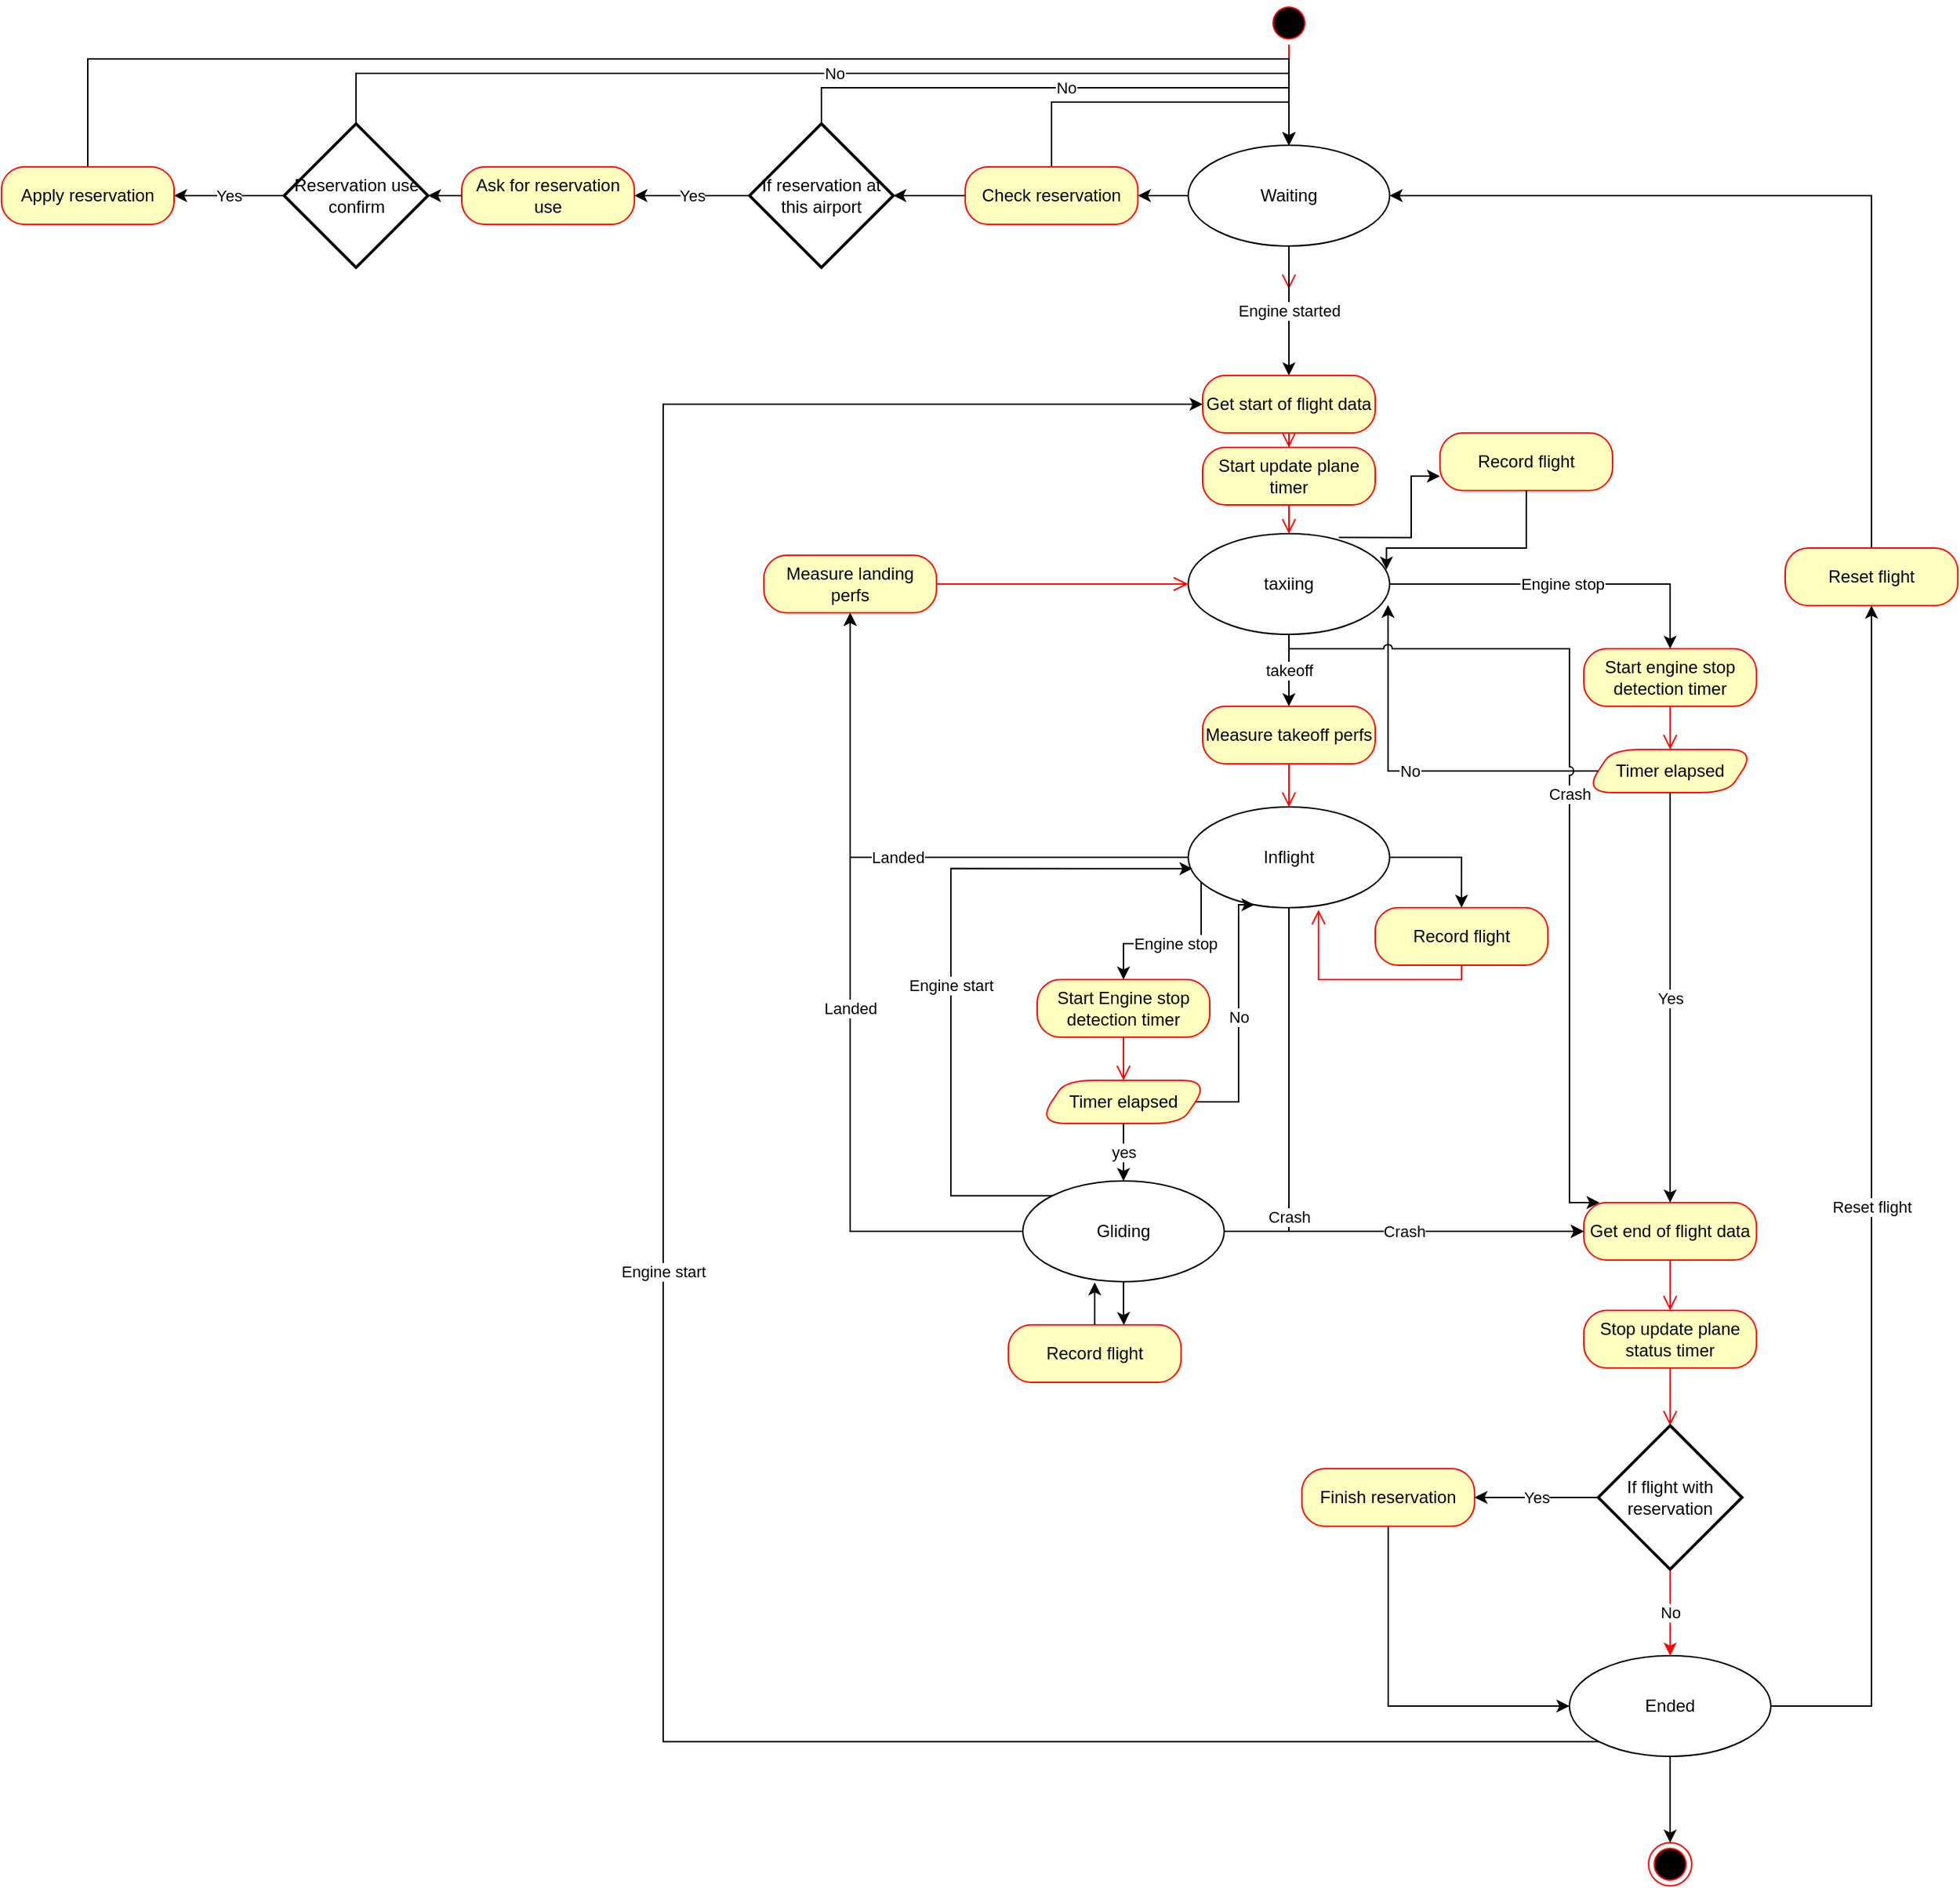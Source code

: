 <mxfile version="28.2.8">
  <diagram name="Page-1" id="NUmia3G6PODw2450Q20q">
    <mxGraphModel dx="2253" dy="2015" grid="1" gridSize="10" guides="1" tooltips="1" connect="1" arrows="1" fold="1" page="1" pageScale="1" pageWidth="827" pageHeight="1169" math="0" shadow="0">
      <root>
        <mxCell id="0" />
        <mxCell id="1" parent="0" />
        <mxCell id="42HSKnP8QLDhm_dFGF99-1" value="" style="ellipse;html=1;shape=startState;fillColor=#000000;strokeColor=#ff0000;" parent="1" vertex="1">
          <mxGeometry x="270" y="-80" width="30" height="30" as="geometry" />
        </mxCell>
        <mxCell id="42HSKnP8QLDhm_dFGF99-2" value="" style="edgeStyle=orthogonalEdgeStyle;html=1;verticalAlign=bottom;endArrow=open;endSize=8;strokeColor=#ff0000;rounded=0;" parent="1" source="42HSKnP8QLDhm_dFGF99-1" edge="1">
          <mxGeometry relative="1" as="geometry">
            <mxPoint x="285" y="120" as="targetPoint" />
          </mxGeometry>
        </mxCell>
        <mxCell id="42HSKnP8QLDhm_dFGF99-5" value="Engine started" style="edgeStyle=orthogonalEdgeStyle;rounded=0;orthogonalLoop=1;jettySize=auto;html=1;entryX=0.5;entryY=0;entryDx=0;entryDy=0;" parent="1" source="42HSKnP8QLDhm_dFGF99-3" target="42HSKnP8QLDhm_dFGF99-21" edge="1">
          <mxGeometry relative="1" as="geometry" />
        </mxCell>
        <mxCell id="SBM2Wogxa283-AGqD7Yx-2" style="edgeStyle=orthogonalEdgeStyle;rounded=0;orthogonalLoop=1;jettySize=auto;html=1;" parent="1" source="42HSKnP8QLDhm_dFGF99-3" target="SBM2Wogxa283-AGqD7Yx-1" edge="1">
          <mxGeometry relative="1" as="geometry" />
        </mxCell>
        <mxCell id="42HSKnP8QLDhm_dFGF99-3" value="Waiting" style="ellipse;whiteSpace=wrap;html=1;" parent="1" vertex="1">
          <mxGeometry x="215" y="20" width="140" height="70" as="geometry" />
        </mxCell>
        <mxCell id="42HSKnP8QLDhm_dFGF99-9" value="takeoff" style="edgeStyle=orthogonalEdgeStyle;rounded=0;orthogonalLoop=1;jettySize=auto;html=1;" parent="1" source="42HSKnP8QLDhm_dFGF99-4" target="42HSKnP8QLDhm_dFGF99-25" edge="1">
          <mxGeometry relative="1" as="geometry" />
        </mxCell>
        <mxCell id="42HSKnP8QLDhm_dFGF99-15" value="Engine stop" style="edgeStyle=orthogonalEdgeStyle;rounded=0;orthogonalLoop=1;jettySize=auto;html=1;entryX=0.5;entryY=0;entryDx=0;entryDy=0;" parent="1" source="42HSKnP8QLDhm_dFGF99-4" target="YDgDwDyBAp22KNGMu-CX-1" edge="1">
          <mxGeometry relative="1" as="geometry">
            <mxPoint x="435" y="325" as="targetPoint" />
          </mxGeometry>
        </mxCell>
        <mxCell id="YDgDwDyBAp22KNGMu-CX-39" style="edgeStyle=orthogonalEdgeStyle;rounded=0;orthogonalLoop=1;jettySize=auto;html=1;entryX=0;entryY=0.75;entryDx=0;entryDy=0;exitX=0.748;exitY=0.038;exitDx=0;exitDy=0;exitPerimeter=0;" parent="1" source="42HSKnP8QLDhm_dFGF99-4" target="YDgDwDyBAp22KNGMu-CX-38" edge="1">
          <mxGeometry relative="1" as="geometry">
            <Array as="points">
              <mxPoint x="370" y="293" />
              <mxPoint x="370" y="250" />
            </Array>
          </mxGeometry>
        </mxCell>
        <mxCell id="42HSKnP8QLDhm_dFGF99-4" value="taxiing" style="ellipse;whiteSpace=wrap;html=1;" parent="1" vertex="1">
          <mxGeometry x="215" y="290" width="140" height="70" as="geometry" />
        </mxCell>
        <mxCell id="42HSKnP8QLDhm_dFGF99-11" value="Crash" style="edgeStyle=orthogonalEdgeStyle;rounded=0;orthogonalLoop=1;jettySize=auto;html=1;entryX=0;entryY=0.5;entryDx=0;entryDy=0;exitX=0.5;exitY=1;exitDx=0;exitDy=0;" parent="1" source="42HSKnP8QLDhm_dFGF99-8" target="42HSKnP8QLDhm_dFGF99-18" edge="1">
          <mxGeometry relative="1" as="geometry" />
        </mxCell>
        <mxCell id="42HSKnP8QLDhm_dFGF99-13" value="Landed" style="edgeStyle=orthogonalEdgeStyle;rounded=0;orthogonalLoop=1;jettySize=auto;html=1;entryX=0.5;entryY=1;entryDx=0;entryDy=0;exitX=0;exitY=0.5;exitDx=0;exitDy=0;" parent="1" source="42HSKnP8QLDhm_dFGF99-8" target="42HSKnP8QLDhm_dFGF99-23" edge="1">
          <mxGeometry relative="1" as="geometry" />
        </mxCell>
        <mxCell id="YDgDwDyBAp22KNGMu-CX-14" value="Engine stop" style="edgeStyle=orthogonalEdgeStyle;rounded=0;orthogonalLoop=1;jettySize=auto;html=1;exitX=0.064;exitY=0.743;exitDx=0;exitDy=0;exitPerimeter=0;" parent="1" source="42HSKnP8QLDhm_dFGF99-8" target="YDgDwDyBAp22KNGMu-CX-21" edge="1">
          <mxGeometry relative="1" as="geometry" />
        </mxCell>
        <mxCell id="YDgDwDyBAp22KNGMu-CX-33" style="edgeStyle=orthogonalEdgeStyle;rounded=0;orthogonalLoop=1;jettySize=auto;html=1;exitX=1;exitY=0.5;exitDx=0;exitDy=0;" parent="1" source="42HSKnP8QLDhm_dFGF99-8" target="YDgDwDyBAp22KNGMu-CX-31" edge="1">
          <mxGeometry relative="1" as="geometry" />
        </mxCell>
        <mxCell id="42HSKnP8QLDhm_dFGF99-8" value="Inflight" style="ellipse;whiteSpace=wrap;html=1;" parent="1" vertex="1">
          <mxGeometry x="215" y="480" width="140" height="70" as="geometry" />
        </mxCell>
        <mxCell id="42HSKnP8QLDhm_dFGF99-16" value="" style="ellipse;html=1;shape=endState;fillColor=#000000;strokeColor=#ff0000;" parent="1" vertex="1">
          <mxGeometry x="535" y="1200" width="30" height="30" as="geometry" />
        </mxCell>
        <mxCell id="42HSKnP8QLDhm_dFGF99-18" value="Get end of flight data" style="rounded=1;whiteSpace=wrap;html=1;arcSize=40;fontColor=#000000;fillColor=#ffffc0;strokeColor=#ff0000;" parent="1" vertex="1">
          <mxGeometry x="490" y="755" width="120" height="40" as="geometry" />
        </mxCell>
        <mxCell id="42HSKnP8QLDhm_dFGF99-19" value="" style="edgeStyle=orthogonalEdgeStyle;html=1;verticalAlign=bottom;endArrow=open;endSize=8;strokeColor=#ff0000;rounded=0;entryX=0.5;entryY=0;entryDx=0;entryDy=0;" parent="1" source="42HSKnP8QLDhm_dFGF99-18" target="YDgDwDyBAp22KNGMu-CX-49" edge="1">
          <mxGeometry relative="1" as="geometry">
            <mxPoint x="480" y="760" as="targetPoint" />
          </mxGeometry>
        </mxCell>
        <mxCell id="42HSKnP8QLDhm_dFGF99-21" value="Get start of flight data" style="rounded=1;whiteSpace=wrap;html=1;arcSize=40;fontColor=#000000;fillColor=#ffffc0;strokeColor=#ff0000;" parent="1" vertex="1">
          <mxGeometry x="225" y="180" width="120" height="40" as="geometry" />
        </mxCell>
        <mxCell id="42HSKnP8QLDhm_dFGF99-22" value="" style="edgeStyle=orthogonalEdgeStyle;html=1;verticalAlign=bottom;endArrow=open;endSize=8;strokeColor=#ff0000;rounded=0;entryX=0.5;entryY=0;entryDx=0;entryDy=0;" parent="1" source="42HSKnP8QLDhm_dFGF99-21" target="YDgDwDyBAp22KNGMu-CX-46" edge="1">
          <mxGeometry relative="1" as="geometry">
            <mxPoint x="490" y="250" as="targetPoint" />
          </mxGeometry>
        </mxCell>
        <mxCell id="42HSKnP8QLDhm_dFGF99-23" value="Measure landing perfs" style="rounded=1;whiteSpace=wrap;html=1;arcSize=40;fontColor=#000000;fillColor=#ffffc0;strokeColor=#ff0000;" parent="1" vertex="1">
          <mxGeometry x="-80" y="305" width="120" height="40" as="geometry" />
        </mxCell>
        <mxCell id="42HSKnP8QLDhm_dFGF99-24" value="" style="edgeStyle=orthogonalEdgeStyle;html=1;verticalAlign=bottom;endArrow=open;endSize=8;strokeColor=#ff0000;rounded=0;entryX=0;entryY=0.5;entryDx=0;entryDy=0;exitX=1;exitY=0.5;exitDx=0;exitDy=0;" parent="1" source="42HSKnP8QLDhm_dFGF99-23" target="42HSKnP8QLDhm_dFGF99-4" edge="1">
          <mxGeometry relative="1" as="geometry">
            <mxPoint x="120" y="480" as="targetPoint" />
          </mxGeometry>
        </mxCell>
        <mxCell id="42HSKnP8QLDhm_dFGF99-25" value="Measure takeoff perfs" style="rounded=1;whiteSpace=wrap;html=1;arcSize=40;fontColor=#000000;fillColor=#ffffc0;strokeColor=#ff0000;" parent="1" vertex="1">
          <mxGeometry x="225" y="410" width="120" height="40" as="geometry" />
        </mxCell>
        <mxCell id="42HSKnP8QLDhm_dFGF99-26" value="" style="edgeStyle=orthogonalEdgeStyle;html=1;verticalAlign=bottom;endArrow=open;endSize=8;strokeColor=#ff0000;rounded=0;" parent="1" source="42HSKnP8QLDhm_dFGF99-25" target="42HSKnP8QLDhm_dFGF99-8" edge="1">
          <mxGeometry relative="1" as="geometry">
            <mxPoint x="414" y="550" as="targetPoint" />
          </mxGeometry>
        </mxCell>
        <mxCell id="YDgDwDyBAp22KNGMu-CX-1" value="Start engine stop detection timer" style="rounded=1;whiteSpace=wrap;html=1;arcSize=40;fontColor=#000000;fillColor=#ffffc0;strokeColor=#ff0000;" parent="1" vertex="1">
          <mxGeometry x="490" y="370" width="120" height="40" as="geometry" />
        </mxCell>
        <mxCell id="YDgDwDyBAp22KNGMu-CX-2" value="" style="edgeStyle=orthogonalEdgeStyle;html=1;verticalAlign=bottom;endArrow=open;endSize=8;strokeColor=#ff0000;rounded=0;" parent="1" source="YDgDwDyBAp22KNGMu-CX-1" target="YDgDwDyBAp22KNGMu-CX-5" edge="1">
          <mxGeometry relative="1" as="geometry">
            <mxPoint x="480" y="460" as="targetPoint" />
          </mxGeometry>
        </mxCell>
        <mxCell id="YDgDwDyBAp22KNGMu-CX-7" value="Yes" style="edgeStyle=orthogonalEdgeStyle;rounded=0;orthogonalLoop=1;jettySize=auto;html=1;entryX=0.5;entryY=0;entryDx=0;entryDy=0;" parent="1" source="YDgDwDyBAp22KNGMu-CX-5" target="42HSKnP8QLDhm_dFGF99-18" edge="1">
          <mxGeometry relative="1" as="geometry" />
        </mxCell>
        <mxCell id="YDgDwDyBAp22KNGMu-CX-5" value="Timer elapsed" style="shape=parallelogram;perimeter=parallelogramPerimeter;whiteSpace=wrap;html=1;fixedSize=1;fillColor=#ffffc0;strokeColor=#ff0000;fontColor=#000000;rounded=1;arcSize=40;" parent="1" vertex="1">
          <mxGeometry x="490" y="440" width="120" height="30" as="geometry" />
        </mxCell>
        <mxCell id="YDgDwDyBAp22KNGMu-CX-16" value="Landed" style="edgeStyle=orthogonalEdgeStyle;rounded=0;orthogonalLoop=1;jettySize=auto;html=1;entryX=0.5;entryY=1;entryDx=0;entryDy=0;exitX=0;exitY=0.5;exitDx=0;exitDy=0;" parent="1" source="YDgDwDyBAp22KNGMu-CX-13" target="42HSKnP8QLDhm_dFGF99-23" edge="1">
          <mxGeometry relative="1" as="geometry" />
        </mxCell>
        <mxCell id="YDgDwDyBAp22KNGMu-CX-19" value="Crash" style="edgeStyle=orthogonalEdgeStyle;rounded=0;orthogonalLoop=1;jettySize=auto;html=1;entryX=0;entryY=0.5;entryDx=0;entryDy=0;exitX=1;exitY=0.5;exitDx=0;exitDy=0;" parent="1" source="YDgDwDyBAp22KNGMu-CX-13" target="42HSKnP8QLDhm_dFGF99-18" edge="1">
          <mxGeometry relative="1" as="geometry">
            <mxPoint x="430" y="755" as="targetPoint" />
          </mxGeometry>
        </mxCell>
        <mxCell id="YDgDwDyBAp22KNGMu-CX-42" style="edgeStyle=orthogonalEdgeStyle;rounded=0;orthogonalLoop=1;jettySize=auto;html=1;entryX=0.669;entryY=0.004;entryDx=0;entryDy=0;entryPerimeter=0;" parent="1" source="YDgDwDyBAp22KNGMu-CX-13" target="YDgDwDyBAp22KNGMu-CX-41" edge="1">
          <mxGeometry relative="1" as="geometry" />
        </mxCell>
        <mxCell id="YDgDwDyBAp22KNGMu-CX-13" value="Gliding" style="ellipse;whiteSpace=wrap;html=1;" parent="1" vertex="1">
          <mxGeometry x="100" y="740" width="140" height="70" as="geometry" />
        </mxCell>
        <mxCell id="YDgDwDyBAp22KNGMu-CX-21" value="Start Engine stop detection timer" style="rounded=1;whiteSpace=wrap;html=1;arcSize=40;fontColor=#000000;fillColor=#ffffc0;strokeColor=#ff0000;" parent="1" vertex="1">
          <mxGeometry x="110" y="600" width="120" height="40" as="geometry" />
        </mxCell>
        <mxCell id="YDgDwDyBAp22KNGMu-CX-22" value="" style="edgeStyle=orthogonalEdgeStyle;html=1;verticalAlign=bottom;endArrow=open;endSize=8;strokeColor=#ff0000;rounded=0;entryX=0.5;entryY=0;entryDx=0;entryDy=0;" parent="1" source="YDgDwDyBAp22KNGMu-CX-21" target="YDgDwDyBAp22KNGMu-CX-23" edge="1">
          <mxGeometry relative="1" as="geometry">
            <mxPoint x="170" y="670" as="targetPoint" />
          </mxGeometry>
        </mxCell>
        <mxCell id="YDgDwDyBAp22KNGMu-CX-26" value="yes" style="edgeStyle=orthogonalEdgeStyle;rounded=0;orthogonalLoop=1;jettySize=auto;html=1;entryX=0.5;entryY=0;entryDx=0;entryDy=0;" parent="1" source="YDgDwDyBAp22KNGMu-CX-23" target="YDgDwDyBAp22KNGMu-CX-13" edge="1">
          <mxGeometry relative="1" as="geometry" />
        </mxCell>
        <mxCell id="YDgDwDyBAp22KNGMu-CX-27" value="No" style="edgeStyle=orthogonalEdgeStyle;rounded=0;orthogonalLoop=1;jettySize=auto;html=1;exitX=1;exitY=0.5;exitDx=0;exitDy=0;entryX=0.329;entryY=0.971;entryDx=0;entryDy=0;entryPerimeter=0;" parent="1" source="YDgDwDyBAp22KNGMu-CX-23" target="42HSKnP8QLDhm_dFGF99-8" edge="1">
          <mxGeometry relative="1" as="geometry">
            <Array as="points">
              <mxPoint x="250" y="685" />
              <mxPoint x="250" y="548" />
            </Array>
          </mxGeometry>
        </mxCell>
        <mxCell id="YDgDwDyBAp22KNGMu-CX-23" value="Timer elapsed" style="shape=parallelogram;perimeter=parallelogramPerimeter;whiteSpace=wrap;html=1;fixedSize=1;fillColor=#ffffc0;strokeColor=#ff0000;fontColor=#000000;rounded=1;arcSize=40;" parent="1" vertex="1">
          <mxGeometry x="110" y="670" width="120" height="30" as="geometry" />
        </mxCell>
        <mxCell id="YDgDwDyBAp22KNGMu-CX-30" value="No" style="edgeStyle=orthogonalEdgeStyle;rounded=0;orthogonalLoop=1;jettySize=auto;html=1;entryX=0.992;entryY=0.707;entryDx=0;entryDy=0;entryPerimeter=0;jumpStyle=arc;" parent="1" source="YDgDwDyBAp22KNGMu-CX-5" target="42HSKnP8QLDhm_dFGF99-4" edge="1">
          <mxGeometry relative="1" as="geometry" />
        </mxCell>
        <mxCell id="YDgDwDyBAp22KNGMu-CX-31" value="Record flight" style="rounded=1;whiteSpace=wrap;html=1;arcSize=40;fontColor=#000000;fillColor=#ffffc0;strokeColor=#ff0000;" parent="1" vertex="1">
          <mxGeometry x="345" y="550" width="120" height="40" as="geometry" />
        </mxCell>
        <mxCell id="YDgDwDyBAp22KNGMu-CX-32" value="" style="edgeStyle=orthogonalEdgeStyle;html=1;verticalAlign=bottom;endArrow=open;endSize=8;strokeColor=#ff0000;rounded=0;entryX=0.647;entryY=1.021;entryDx=0;entryDy=0;entryPerimeter=0;exitX=0.5;exitY=1;exitDx=0;exitDy=0;" parent="1" source="YDgDwDyBAp22KNGMu-CX-31" target="42HSKnP8QLDhm_dFGF99-8" edge="1">
          <mxGeometry relative="1" as="geometry">
            <mxPoint x="420" y="660" as="targetPoint" />
            <mxPoint x="410" y="610" as="sourcePoint" />
          </mxGeometry>
        </mxCell>
        <mxCell id="YDgDwDyBAp22KNGMu-CX-35" style="edgeStyle=orthogonalEdgeStyle;rounded=0;orthogonalLoop=1;jettySize=auto;html=1;" parent="1" source="YDgDwDyBAp22KNGMu-CX-34" target="42HSKnP8QLDhm_dFGF99-16" edge="1">
          <mxGeometry relative="1" as="geometry" />
        </mxCell>
        <mxCell id="YDgDwDyBAp22KNGMu-CX-51" value="" style="edgeStyle=orthogonalEdgeStyle;rounded=0;orthogonalLoop=1;jettySize=auto;html=1;entryX=1;entryY=0.5;entryDx=0;entryDy=0;exitX=0.5;exitY=0;exitDx=0;exitDy=0;" parent="1" source="llv3OOcGzpRDHCdmAVIq-4" target="42HSKnP8QLDhm_dFGF99-3" edge="1">
          <mxGeometry relative="1" as="geometry">
            <Array as="points">
              <mxPoint x="690" y="55" />
            </Array>
          </mxGeometry>
        </mxCell>
        <mxCell id="YDgDwDyBAp22KNGMu-CX-34" value="Ended" style="ellipse;whiteSpace=wrap;html=1;" parent="1" vertex="1">
          <mxGeometry x="480" y="1070" width="140" height="70" as="geometry" />
        </mxCell>
        <mxCell id="YDgDwDyBAp22KNGMu-CX-38" value="Record flight" style="rounded=1;whiteSpace=wrap;html=1;arcSize=40;fontColor=#000000;fillColor=#ffffc0;strokeColor=#ff0000;" parent="1" vertex="1">
          <mxGeometry x="390" y="220" width="120" height="40" as="geometry" />
        </mxCell>
        <mxCell id="YDgDwDyBAp22KNGMu-CX-40" style="edgeStyle=orthogonalEdgeStyle;rounded=0;orthogonalLoop=1;jettySize=auto;html=1;entryX=0.984;entryY=0.357;entryDx=0;entryDy=0;entryPerimeter=0;exitX=0.5;exitY=1;exitDx=0;exitDy=0;" parent="1" source="YDgDwDyBAp22KNGMu-CX-38" target="42HSKnP8QLDhm_dFGF99-4" edge="1">
          <mxGeometry relative="1" as="geometry">
            <Array as="points">
              <mxPoint x="450" y="300" />
              <mxPoint x="353" y="300" />
            </Array>
          </mxGeometry>
        </mxCell>
        <mxCell id="YDgDwDyBAp22KNGMu-CX-41" value="Record flight" style="rounded=1;whiteSpace=wrap;html=1;arcSize=40;fontColor=#000000;fillColor=#ffffc0;strokeColor=#ff0000;" parent="1" vertex="1">
          <mxGeometry x="90" y="840" width="120" height="40" as="geometry" />
        </mxCell>
        <mxCell id="YDgDwDyBAp22KNGMu-CX-43" style="edgeStyle=orthogonalEdgeStyle;rounded=0;orthogonalLoop=1;jettySize=auto;html=1;entryX=0.357;entryY=1.007;entryDx=0;entryDy=0;entryPerimeter=0;" parent="1" source="YDgDwDyBAp22KNGMu-CX-41" target="YDgDwDyBAp22KNGMu-CX-13" edge="1">
          <mxGeometry relative="1" as="geometry" />
        </mxCell>
        <mxCell id="YDgDwDyBAp22KNGMu-CX-44" value="Engine start" style="edgeStyle=orthogonalEdgeStyle;rounded=0;orthogonalLoop=1;jettySize=auto;html=1;exitX=0;exitY=0;exitDx=0;exitDy=0;entryX=0.021;entryY=0.612;entryDx=0;entryDy=0;entryPerimeter=0;" parent="1" source="YDgDwDyBAp22KNGMu-CX-13" target="42HSKnP8QLDhm_dFGF99-8" edge="1">
          <mxGeometry x="-0.074" relative="1" as="geometry">
            <Array as="points">
              <mxPoint x="50" y="751" />
              <mxPoint x="50" y="523" />
            </Array>
            <mxPoint y="-1" as="offset" />
          </mxGeometry>
        </mxCell>
        <mxCell id="YDgDwDyBAp22KNGMu-CX-45" value="Crash" style="edgeStyle=orthogonalEdgeStyle;rounded=0;orthogonalLoop=1;jettySize=auto;html=1;entryX=0.091;entryY=0;entryDx=0;entryDy=0;entryPerimeter=0;jumpStyle=arc;" parent="1" source="42HSKnP8QLDhm_dFGF99-4" target="42HSKnP8QLDhm_dFGF99-18" edge="1">
          <mxGeometry relative="1" as="geometry">
            <Array as="points">
              <mxPoint x="285" y="370" />
              <mxPoint x="480" y="370" />
              <mxPoint x="480" y="755" />
            </Array>
          </mxGeometry>
        </mxCell>
        <mxCell id="YDgDwDyBAp22KNGMu-CX-46" value="Start update plane timer" style="rounded=1;whiteSpace=wrap;html=1;arcSize=40;fontColor=#000000;fillColor=#ffffc0;strokeColor=#ff0000;" parent="1" vertex="1">
          <mxGeometry x="225" y="230" width="120" height="40" as="geometry" />
        </mxCell>
        <mxCell id="YDgDwDyBAp22KNGMu-CX-47" value="" style="edgeStyle=orthogonalEdgeStyle;html=1;verticalAlign=bottom;endArrow=open;endSize=8;strokeColor=#ff0000;rounded=0;entryX=0.5;entryY=0;entryDx=0;entryDy=0;" parent="1" source="YDgDwDyBAp22KNGMu-CX-46" target="42HSKnP8QLDhm_dFGF99-4" edge="1">
          <mxGeometry relative="1" as="geometry">
            <mxPoint x="80" y="290" as="targetPoint" />
          </mxGeometry>
        </mxCell>
        <mxCell id="YDgDwDyBAp22KNGMu-CX-49" value="Stop update plane status timer" style="rounded=1;whiteSpace=wrap;html=1;arcSize=40;fontColor=#000000;fillColor=#ffffc0;strokeColor=#ff0000;" parent="1" vertex="1">
          <mxGeometry x="490" y="830" width="120" height="40" as="geometry" />
        </mxCell>
        <mxCell id="YDgDwDyBAp22KNGMu-CX-50" value="" style="edgeStyle=orthogonalEdgeStyle;html=1;verticalAlign=bottom;endArrow=open;endSize=8;strokeColor=#ff0000;rounded=0;" parent="1" source="YDgDwDyBAp22KNGMu-CX-49" target="SBM2Wogxa283-AGqD7Yx-4" edge="1">
          <mxGeometry relative="1" as="geometry">
            <mxPoint x="420" y="920" as="targetPoint" />
          </mxGeometry>
        </mxCell>
        <mxCell id="SBM2Wogxa283-AGqD7Yx-3" style="edgeStyle=orthogonalEdgeStyle;rounded=0;orthogonalLoop=1;jettySize=auto;html=1;entryX=0.5;entryY=0;entryDx=0;entryDy=0;exitX=0.5;exitY=0;exitDx=0;exitDy=0;" parent="1" source="SBM2Wogxa283-AGqD7Yx-1" target="42HSKnP8QLDhm_dFGF99-3" edge="1">
          <mxGeometry relative="1" as="geometry">
            <Array as="points">
              <mxPoint x="120" y="-10" />
              <mxPoint x="285" y="-10" />
            </Array>
          </mxGeometry>
        </mxCell>
        <mxCell id="SBM2Wogxa283-AGqD7Yx-1" value="Check reservation" style="rounded=1;whiteSpace=wrap;html=1;arcSize=40;fontColor=#000000;fillColor=#ffffc0;strokeColor=#ff0000;" parent="1" vertex="1">
          <mxGeometry x="60" y="35" width="120" height="40" as="geometry" />
        </mxCell>
        <mxCell id="SBM2Wogxa283-AGqD7Yx-5" value="No" style="edgeStyle=orthogonalEdgeStyle;rounded=0;orthogonalLoop=1;jettySize=auto;html=1;entryX=0.5;entryY=0;entryDx=0;entryDy=0;strokeColor=#FF0000;" parent="1" source="SBM2Wogxa283-AGqD7Yx-4" target="YDgDwDyBAp22KNGMu-CX-34" edge="1">
          <mxGeometry relative="1" as="geometry" />
        </mxCell>
        <mxCell id="SBM2Wogxa283-AGqD7Yx-7" value="Yes" style="edgeStyle=orthogonalEdgeStyle;rounded=0;orthogonalLoop=1;jettySize=auto;html=1;entryX=1;entryY=0.5;entryDx=0;entryDy=0;" parent="1" source="SBM2Wogxa283-AGqD7Yx-4" target="SBM2Wogxa283-AGqD7Yx-6" edge="1">
          <mxGeometry relative="1" as="geometry" />
        </mxCell>
        <mxCell id="SBM2Wogxa283-AGqD7Yx-4" value="If flight with reservation" style="strokeWidth=2;html=1;shape=mxgraph.flowchart.decision;whiteSpace=wrap;" parent="1" vertex="1">
          <mxGeometry x="500" y="910" width="100" height="100" as="geometry" />
        </mxCell>
        <mxCell id="SBM2Wogxa283-AGqD7Yx-8" style="edgeStyle=orthogonalEdgeStyle;rounded=0;orthogonalLoop=1;jettySize=auto;html=1;entryX=0;entryY=0.5;entryDx=0;entryDy=0;exitX=0.5;exitY=1;exitDx=0;exitDy=0;" parent="1" source="SBM2Wogxa283-AGqD7Yx-6" target="YDgDwDyBAp22KNGMu-CX-34" edge="1">
          <mxGeometry relative="1" as="geometry" />
        </mxCell>
        <mxCell id="SBM2Wogxa283-AGqD7Yx-6" value="Finish reservation" style="rounded=1;whiteSpace=wrap;html=1;arcSize=40;fontColor=#000000;fillColor=#ffffc0;strokeColor=#ff0000;" parent="1" vertex="1">
          <mxGeometry x="294" y="940" width="120" height="40" as="geometry" />
        </mxCell>
        <mxCell id="SBM2Wogxa283-AGqD7Yx-13" value="No" style="edgeStyle=orthogonalEdgeStyle;rounded=0;orthogonalLoop=1;jettySize=auto;html=1;entryX=0.5;entryY=0;entryDx=0;entryDy=0;exitX=0.5;exitY=0;exitDx=0;exitDy=0;exitPerimeter=0;" parent="1" source="SBM2Wogxa283-AGqD7Yx-11" target="42HSKnP8QLDhm_dFGF99-3" edge="1">
          <mxGeometry relative="1" as="geometry">
            <Array as="points">
              <mxPoint x="-40" y="-20" />
              <mxPoint x="285" y="-20" />
            </Array>
          </mxGeometry>
        </mxCell>
        <mxCell id="SBM2Wogxa283-AGqD7Yx-15" value="Yes" style="edgeStyle=orthogonalEdgeStyle;rounded=0;orthogonalLoop=1;jettySize=auto;html=1;entryX=1;entryY=0.5;entryDx=0;entryDy=0;" parent="1" source="SBM2Wogxa283-AGqD7Yx-11" target="SBM2Wogxa283-AGqD7Yx-14" edge="1">
          <mxGeometry relative="1" as="geometry" />
        </mxCell>
        <mxCell id="SBM2Wogxa283-AGqD7Yx-11" value="If reservation at this airport" style="strokeWidth=2;html=1;shape=mxgraph.flowchart.decision;whiteSpace=wrap;" parent="1" vertex="1">
          <mxGeometry x="-90" y="5" width="100" height="100" as="geometry" />
        </mxCell>
        <mxCell id="SBM2Wogxa283-AGqD7Yx-12" style="edgeStyle=orthogonalEdgeStyle;rounded=0;orthogonalLoop=1;jettySize=auto;html=1;entryX=1;entryY=0.5;entryDx=0;entryDy=0;entryPerimeter=0;" parent="1" source="SBM2Wogxa283-AGqD7Yx-1" target="SBM2Wogxa283-AGqD7Yx-11" edge="1">
          <mxGeometry relative="1" as="geometry" />
        </mxCell>
        <mxCell id="SBM2Wogxa283-AGqD7Yx-14" value="Ask for reservation use" style="rounded=1;whiteSpace=wrap;html=1;arcSize=40;fontColor=#000000;fillColor=#ffffc0;strokeColor=#ff0000;" parent="1" vertex="1">
          <mxGeometry x="-290" y="35" width="120" height="40" as="geometry" />
        </mxCell>
        <mxCell id="SBM2Wogxa283-AGqD7Yx-20" value="Yes" style="edgeStyle=orthogonalEdgeStyle;rounded=0;orthogonalLoop=1;jettySize=auto;html=1;exitX=0;exitY=0.5;exitDx=0;exitDy=0;exitPerimeter=0;entryX=1;entryY=0.5;entryDx=0;entryDy=0;" parent="1" source="SBM2Wogxa283-AGqD7Yx-16" target="SBM2Wogxa283-AGqD7Yx-18" edge="1">
          <mxGeometry relative="1" as="geometry" />
        </mxCell>
        <mxCell id="SBM2Wogxa283-AGqD7Yx-21" value="No" style="edgeStyle=orthogonalEdgeStyle;rounded=0;orthogonalLoop=1;jettySize=auto;html=1;entryX=0.5;entryY=0;entryDx=0;entryDy=0;exitX=0.5;exitY=0;exitDx=0;exitDy=0;exitPerimeter=0;" parent="1" source="SBM2Wogxa283-AGqD7Yx-16" target="42HSKnP8QLDhm_dFGF99-3" edge="1">
          <mxGeometry relative="1" as="geometry">
            <mxPoint x="-380" y="-10" as="sourcePoint" />
            <Array as="points">
              <mxPoint x="-363" y="-30" />
              <mxPoint x="285" y="-30" />
            </Array>
          </mxGeometry>
        </mxCell>
        <mxCell id="SBM2Wogxa283-AGqD7Yx-16" value="Reservation use confirm" style="strokeWidth=2;html=1;shape=mxgraph.flowchart.decision;whiteSpace=wrap;" parent="1" vertex="1">
          <mxGeometry x="-413.5" y="5" width="100" height="100" as="geometry" />
        </mxCell>
        <mxCell id="SBM2Wogxa283-AGqD7Yx-17" style="edgeStyle=orthogonalEdgeStyle;rounded=0;orthogonalLoop=1;jettySize=auto;html=1;entryX=1;entryY=0.5;entryDx=0;entryDy=0;entryPerimeter=0;" parent="1" source="SBM2Wogxa283-AGqD7Yx-14" target="SBM2Wogxa283-AGqD7Yx-16" edge="1">
          <mxGeometry relative="1" as="geometry" />
        </mxCell>
        <mxCell id="SBM2Wogxa283-AGqD7Yx-19" style="edgeStyle=orthogonalEdgeStyle;rounded=0;orthogonalLoop=1;jettySize=auto;html=1;entryX=0.5;entryY=0;entryDx=0;entryDy=0;exitX=0.5;exitY=0;exitDx=0;exitDy=0;" parent="1" source="SBM2Wogxa283-AGqD7Yx-18" target="42HSKnP8QLDhm_dFGF99-3" edge="1">
          <mxGeometry relative="1" as="geometry">
            <Array as="points">
              <mxPoint x="-550" y="-40" />
              <mxPoint x="285" y="-40" />
            </Array>
          </mxGeometry>
        </mxCell>
        <mxCell id="SBM2Wogxa283-AGqD7Yx-18" value="Apply reservation" style="rounded=1;whiteSpace=wrap;html=1;arcSize=40;fontColor=#000000;fillColor=#ffffc0;strokeColor=#ff0000;" parent="1" vertex="1">
          <mxGeometry x="-610" y="35" width="120" height="40" as="geometry" />
        </mxCell>
        <mxCell id="llv3OOcGzpRDHCdmAVIq-3" value="Engine start" style="edgeStyle=orthogonalEdgeStyle;rounded=0;orthogonalLoop=1;jettySize=auto;html=1;entryX=0;entryY=0.5;entryDx=0;entryDy=0;exitX=0;exitY=1;exitDx=0;exitDy=0;" edge="1" parent="1" source="YDgDwDyBAp22KNGMu-CX-34" target="42HSKnP8QLDhm_dFGF99-21">
          <mxGeometry relative="1" as="geometry">
            <mxPoint x="-210" y="430" as="targetPoint" />
            <mxPoint x="501" y="1130" as="sourcePoint" />
            <Array as="points">
              <mxPoint x="-150" y="1130" />
              <mxPoint x="-150" y="200" />
            </Array>
          </mxGeometry>
        </mxCell>
        <mxCell id="llv3OOcGzpRDHCdmAVIq-5" value="Reset f&lt;span style=&quot;background-color: light-dark(#ffffff, var(--ge-dark-color, #121212)); color: light-dark(rgb(0, 0, 0), rgb(255, 255, 255));&quot;&gt;light&lt;/span&gt;" style="edgeStyle=orthogonalEdgeStyle;rounded=0;orthogonalLoop=1;jettySize=auto;html=1;entryX=0.5;entryY=1;entryDx=0;entryDy=0;exitX=1;exitY=0.5;exitDx=0;exitDy=0;" edge="1" parent="1" source="YDgDwDyBAp22KNGMu-CX-34" target="llv3OOcGzpRDHCdmAVIq-4">
          <mxGeometry relative="1" as="geometry">
            <Array as="points">
              <mxPoint x="690" y="1105" />
            </Array>
            <mxPoint x="620" y="1105" as="sourcePoint" />
            <mxPoint x="355" y="55" as="targetPoint" />
          </mxGeometry>
        </mxCell>
        <mxCell id="llv3OOcGzpRDHCdmAVIq-4" value="Reset flight" style="rounded=1;whiteSpace=wrap;html=1;arcSize=40;fontColor=#000000;fillColor=#ffffc0;strokeColor=#ff0000;" vertex="1" parent="1">
          <mxGeometry x="630" y="300" width="120" height="40" as="geometry" />
        </mxCell>
      </root>
    </mxGraphModel>
  </diagram>
</mxfile>
